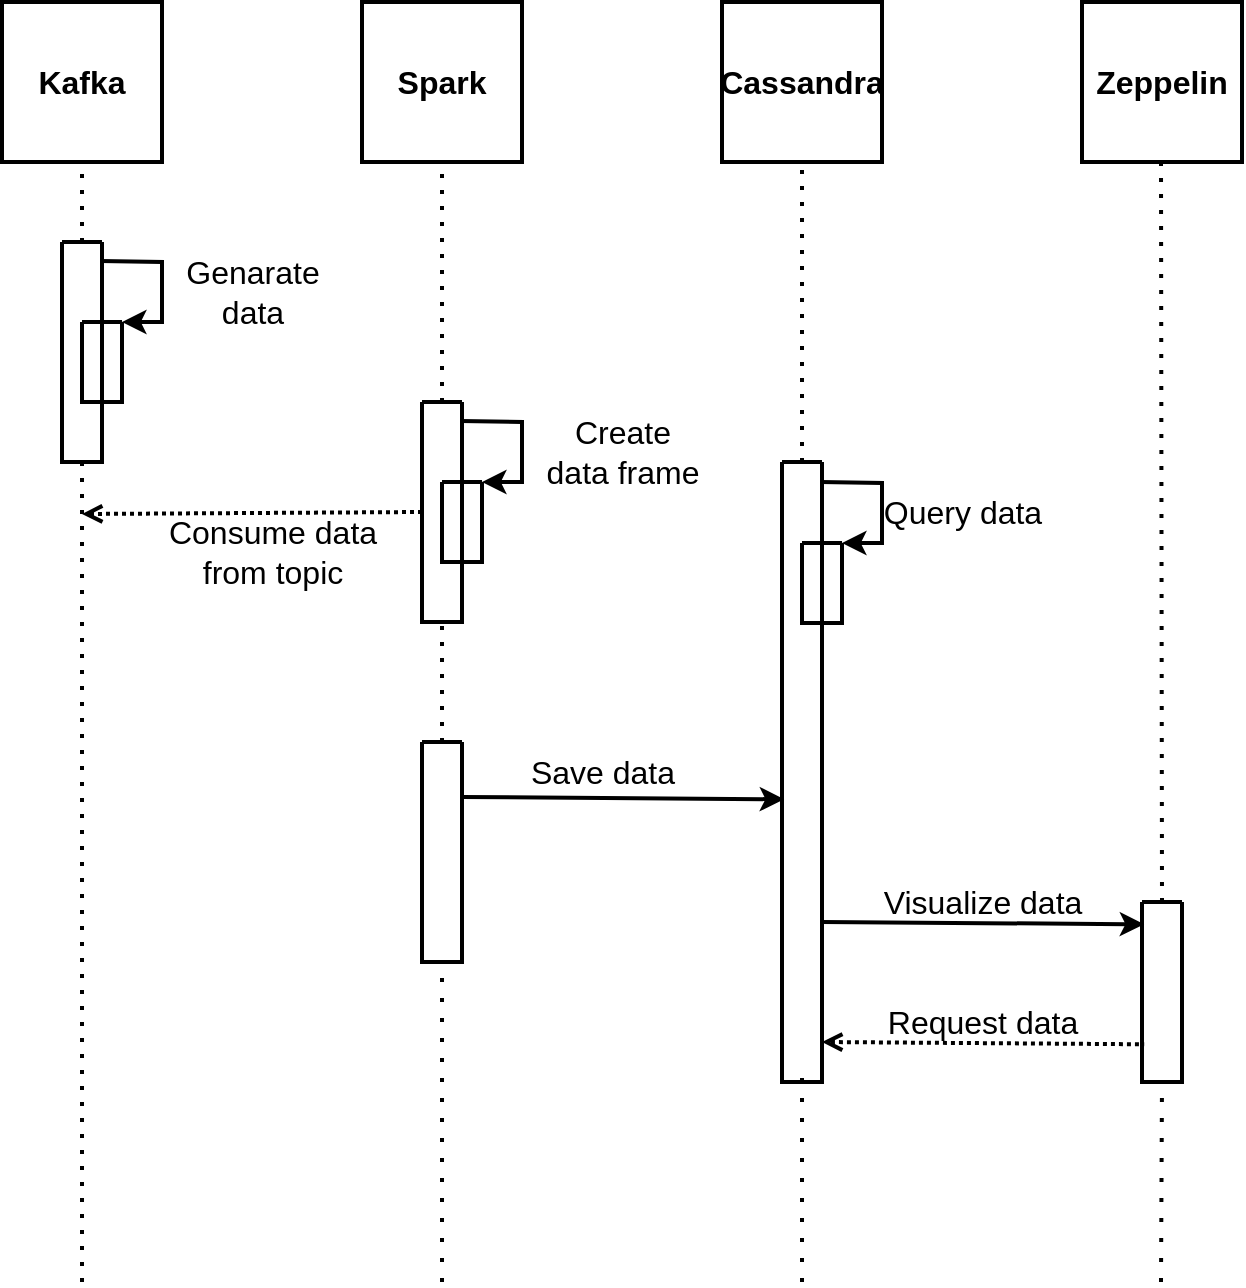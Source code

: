 <mxfile version="20.2.8" type="github">
  <diagram id="ms_jMZr8o57xnnPuSVnw" name="Trang-1">
    <mxGraphModel dx="1020" dy="519" grid="1" gridSize="10" guides="1" tooltips="1" connect="1" arrows="1" fold="1" page="1" pageScale="1" pageWidth="827" pageHeight="1169" math="0" shadow="0">
      <root>
        <mxCell id="0" />
        <mxCell id="1" parent="0" />
        <mxCell id="xyJbHVWMSOcL-0cqDFhM-46" value="" style="endArrow=classic;html=1;rounded=0;strokeWidth=2;fontSize=16;exitX=1;exitY=0.25;exitDx=0;exitDy=0;entryX=0.055;entryY=0.544;entryDx=0;entryDy=0;entryPerimeter=0;" parent="1" source="xyJbHVWMSOcL-0cqDFhM-37" target="xyJbHVWMSOcL-0cqDFhM-38" edge="1">
          <mxGeometry width="50" height="50" relative="1" as="geometry">
            <mxPoint x="330" y="440" as="sourcePoint" />
            <mxPoint x="380" y="390" as="targetPoint" />
          </mxGeometry>
        </mxCell>
        <mxCell id="xyJbHVWMSOcL-0cqDFhM-2" value="&lt;b&gt;&lt;font style=&quot;font-size: 16px;&quot;&gt;Kafka&lt;/font&gt;&lt;/b&gt;" style="whiteSpace=wrap;html=1;aspect=fixed;strokeWidth=2;" parent="1" vertex="1">
          <mxGeometry x="80" y="80" width="80" height="80" as="geometry" />
        </mxCell>
        <mxCell id="xyJbHVWMSOcL-0cqDFhM-3" value="&lt;b&gt;&lt;font style=&quot;font-size: 16px;&quot;&gt;Spark&lt;/font&gt;&lt;/b&gt;" style="whiteSpace=wrap;html=1;aspect=fixed;strokeWidth=2;" parent="1" vertex="1">
          <mxGeometry x="260" y="80" width="80" height="80" as="geometry" />
        </mxCell>
        <mxCell id="xyJbHVWMSOcL-0cqDFhM-4" value="&lt;b&gt;&lt;font style=&quot;font-size: 16px;&quot;&gt;Cassandra&lt;/font&gt;&lt;/b&gt;" style="whiteSpace=wrap;html=1;aspect=fixed;strokeWidth=2;" parent="1" vertex="1">
          <mxGeometry x="440" y="80" width="80" height="80" as="geometry" />
        </mxCell>
        <mxCell id="xyJbHVWMSOcL-0cqDFhM-5" value="&lt;b&gt;&lt;font style=&quot;font-size: 16px;&quot;&gt;Zeppelin&lt;/font&gt;&lt;/b&gt;" style="whiteSpace=wrap;html=1;aspect=fixed;strokeWidth=2;" parent="1" vertex="1">
          <mxGeometry x="620" y="80" width="80" height="80" as="geometry" />
        </mxCell>
        <mxCell id="xyJbHVWMSOcL-0cqDFhM-6" value="" style="endArrow=none;dashed=1;html=1;dashPattern=1 3;strokeWidth=2;rounded=0;fontSize=16;entryX=0.5;entryY=1;entryDx=0;entryDy=0;exitX=0.5;exitY=0;exitDx=0;exitDy=0;" parent="1" source="xyJbHVWMSOcL-0cqDFhM-10" target="xyJbHVWMSOcL-0cqDFhM-2" edge="1">
          <mxGeometry width="50" height="50" relative="1" as="geometry">
            <mxPoint x="200" y="300" as="sourcePoint" />
            <mxPoint x="440" y="210" as="targetPoint" />
          </mxGeometry>
        </mxCell>
        <mxCell id="xyJbHVWMSOcL-0cqDFhM-7" value="" style="endArrow=none;dashed=1;html=1;dashPattern=1 3;strokeWidth=2;rounded=0;fontSize=16;entryX=0.5;entryY=1;entryDx=0;entryDy=0;exitX=0.5;exitY=0;exitDx=0;exitDy=0;" parent="1" source="xyJbHVWMSOcL-0cqDFhM-34" target="xyJbHVWMSOcL-0cqDFhM-3" edge="1">
          <mxGeometry width="50" height="50" relative="1" as="geometry">
            <mxPoint x="410" y="570" as="sourcePoint" />
            <mxPoint x="400" y="300" as="targetPoint" />
          </mxGeometry>
        </mxCell>
        <mxCell id="xyJbHVWMSOcL-0cqDFhM-8" value="" style="endArrow=none;dashed=1;html=1;dashPattern=1 3;strokeWidth=2;rounded=0;fontSize=16;exitX=0.5;exitY=0;exitDx=0;exitDy=0;" parent="1" source="xyJbHVWMSOcL-0cqDFhM-38" edge="1">
          <mxGeometry width="50" height="50" relative="1" as="geometry">
            <mxPoint x="479.5" y="290" as="sourcePoint" />
            <mxPoint x="480" y="160" as="targetPoint" />
          </mxGeometry>
        </mxCell>
        <mxCell id="xyJbHVWMSOcL-0cqDFhM-9" value="" style="endArrow=none;dashed=1;html=1;dashPattern=1 3;strokeWidth=2;rounded=0;fontSize=16;entryX=0.5;entryY=1;entryDx=0;entryDy=0;exitX=0.5;exitY=0;exitDx=0;exitDy=0;" parent="1" edge="1" source="xyJbHVWMSOcL-0cqDFhM-42">
          <mxGeometry width="50" height="50" relative="1" as="geometry">
            <mxPoint x="660" y="310" as="sourcePoint" />
            <mxPoint x="659.5" y="160" as="targetPoint" />
          </mxGeometry>
        </mxCell>
        <mxCell id="xyJbHVWMSOcL-0cqDFhM-13" value="" style="swimlane;startSize=0;strokeWidth=2;fontSize=16;labelBackgroundColor=none;fillStyle=auto;" parent="1" vertex="1">
          <mxGeometry x="120" y="240" width="20" height="40" as="geometry">
            <mxRectangle x="130" y="240" width="50" height="40" as="alternateBounds" />
          </mxGeometry>
        </mxCell>
        <mxCell id="xyJbHVWMSOcL-0cqDFhM-16" value="" style="endArrow=none;dashed=1;html=1;dashPattern=1 3;strokeWidth=2;rounded=0;fontSize=16;entryX=0.5;entryY=1;entryDx=0;entryDy=0;" parent="1" target="xyJbHVWMSOcL-0cqDFhM-10" edge="1">
          <mxGeometry width="50" height="50" relative="1" as="geometry">
            <mxPoint x="120" y="720" as="sourcePoint" />
            <mxPoint x="120" y="320" as="targetPoint" />
          </mxGeometry>
        </mxCell>
        <mxCell id="xyJbHVWMSOcL-0cqDFhM-10" value="" style="swimlane;startSize=0;strokeWidth=2;fontSize=16;labelBackgroundColor=none;fillStyle=auto;" parent="1" vertex="1">
          <mxGeometry x="110" y="200" width="20" height="110" as="geometry">
            <mxRectangle x="110" y="200" width="50" height="40" as="alternateBounds" />
          </mxGeometry>
        </mxCell>
        <mxCell id="xyJbHVWMSOcL-0cqDFhM-32" value="" style="endArrow=classic;html=1;rounded=0;strokeWidth=2;fontSize=16;exitX=0.964;exitY=0.086;exitDx=0;exitDy=0;exitPerimeter=0;entryX=1;entryY=0;entryDx=0;entryDy=0;" parent="1" source="xyJbHVWMSOcL-0cqDFhM-10" target="xyJbHVWMSOcL-0cqDFhM-13" edge="1">
          <mxGeometry width="50" height="50" relative="1" as="geometry">
            <mxPoint x="330" y="230" as="sourcePoint" />
            <mxPoint x="200" y="250" as="targetPoint" />
            <Array as="points">
              <mxPoint x="160" y="210" />
              <mxPoint x="160" y="240" />
            </Array>
          </mxGeometry>
        </mxCell>
        <mxCell id="xyJbHVWMSOcL-0cqDFhM-33" value="" style="swimlane;startSize=0;strokeWidth=2;fontSize=16;labelBackgroundColor=none;fillStyle=auto;" parent="1" vertex="1">
          <mxGeometry x="300" y="320" width="20" height="40" as="geometry">
            <mxRectangle x="130" y="240" width="50" height="40" as="alternateBounds" />
          </mxGeometry>
        </mxCell>
        <mxCell id="xyJbHVWMSOcL-0cqDFhM-34" value="" style="swimlane;startSize=0;strokeWidth=2;fontSize=16;labelBackgroundColor=none;fillStyle=auto;" parent="1" vertex="1">
          <mxGeometry x="290" y="280" width="20" height="110" as="geometry">
            <mxRectangle x="110" y="200" width="50" height="40" as="alternateBounds" />
          </mxGeometry>
        </mxCell>
        <mxCell id="xyJbHVWMSOcL-0cqDFhM-35" value="" style="endArrow=classic;html=1;rounded=0;strokeWidth=2;fontSize=16;exitX=0.964;exitY=0.086;exitDx=0;exitDy=0;exitPerimeter=0;entryX=1;entryY=0;entryDx=0;entryDy=0;" parent="1" source="xyJbHVWMSOcL-0cqDFhM-34" target="xyJbHVWMSOcL-0cqDFhM-33" edge="1">
          <mxGeometry width="50" height="50" relative="1" as="geometry">
            <mxPoint x="510" y="310" as="sourcePoint" />
            <mxPoint x="380" y="330" as="targetPoint" />
            <Array as="points">
              <mxPoint x="340" y="290" />
              <mxPoint x="340" y="320" />
            </Array>
          </mxGeometry>
        </mxCell>
        <mxCell id="xyJbHVWMSOcL-0cqDFhM-36" value="" style="endArrow=open;html=1;rounded=0;strokeWidth=2;fontSize=16;exitX=0;exitY=0.5;exitDx=0;exitDy=0;dashed=1;dashPattern=1 1;endFill=0;" parent="1" source="xyJbHVWMSOcL-0cqDFhM-34" edge="1">
          <mxGeometry width="50" height="50" relative="1" as="geometry">
            <mxPoint x="330" y="320" as="sourcePoint" />
            <mxPoint x="120" y="336" as="targetPoint" />
          </mxGeometry>
        </mxCell>
        <mxCell id="xyJbHVWMSOcL-0cqDFhM-37" value="" style="swimlane;startSize=0;strokeWidth=2;fontSize=16;labelBackgroundColor=none;fillStyle=auto;" parent="1" vertex="1">
          <mxGeometry x="290" y="450" width="20" height="110" as="geometry">
            <mxRectangle x="110" y="200" width="50" height="40" as="alternateBounds" />
          </mxGeometry>
        </mxCell>
        <mxCell id="xyJbHVWMSOcL-0cqDFhM-38" value="" style="swimlane;startSize=0;strokeWidth=2;fontSize=16;labelBackgroundColor=none;fillStyle=auto;" parent="1" vertex="1">
          <mxGeometry x="470" y="310" width="20" height="310" as="geometry">
            <mxRectangle x="110" y="200" width="50" height="40" as="alternateBounds" />
          </mxGeometry>
        </mxCell>
        <mxCell id="xyJbHVWMSOcL-0cqDFhM-39" value="" style="endArrow=none;dashed=1;html=1;dashPattern=1 3;strokeWidth=2;rounded=0;fontSize=16;entryX=0.5;entryY=1;entryDx=0;entryDy=0;exitX=0.5;exitY=0;exitDx=0;exitDy=0;" parent="1" source="xyJbHVWMSOcL-0cqDFhM-37" target="xyJbHVWMSOcL-0cqDFhM-34" edge="1">
          <mxGeometry width="50" height="50" relative="1" as="geometry">
            <mxPoint x="330" y="410" as="sourcePoint" />
            <mxPoint x="380" y="360" as="targetPoint" />
          </mxGeometry>
        </mxCell>
        <mxCell id="xyJbHVWMSOcL-0cqDFhM-40" value="" style="swimlane;startSize=0;strokeWidth=2;fontSize=16;labelBackgroundColor=none;fillStyle=auto;" parent="1" vertex="1">
          <mxGeometry x="480" y="350.54" width="20" height="40" as="geometry">
            <mxRectangle x="130" y="240" width="50" height="40" as="alternateBounds" />
          </mxGeometry>
        </mxCell>
        <mxCell id="xyJbHVWMSOcL-0cqDFhM-41" value="" style="endArrow=classic;html=1;rounded=0;strokeWidth=2;fontSize=16;exitX=0.964;exitY=0.086;exitDx=0;exitDy=0;exitPerimeter=0;entryX=1;entryY=0;entryDx=0;entryDy=0;" parent="1" target="xyJbHVWMSOcL-0cqDFhM-40" edge="1">
          <mxGeometry width="50" height="50" relative="1" as="geometry">
            <mxPoint x="489.28" y="320.0" as="sourcePoint" />
            <mxPoint x="560" y="360.54" as="targetPoint" />
            <Array as="points">
              <mxPoint x="520" y="320.54" />
              <mxPoint x="520" y="350.54" />
            </Array>
          </mxGeometry>
        </mxCell>
        <mxCell id="xyJbHVWMSOcL-0cqDFhM-42" value="" style="swimlane;startSize=0;strokeWidth=2;fontSize=16;labelBackgroundColor=none;fillStyle=auto;" parent="1" vertex="1">
          <mxGeometry x="650" y="530" width="20" height="90" as="geometry">
            <mxRectangle x="110" y="200" width="50" height="40" as="alternateBounds" />
          </mxGeometry>
        </mxCell>
        <mxCell id="xyJbHVWMSOcL-0cqDFhM-43" value="&lt;font style=&quot;font-size: 16px;&quot;&gt;Query data&lt;/font&gt;" style="text;html=1;align=center;verticalAlign=middle;resizable=0;points=[];autosize=1;strokeColor=none;fillColor=none;fontSize=16;" parent="1" vertex="1">
          <mxGeometry x="510" y="320" width="100" height="30" as="geometry" />
        </mxCell>
        <mxCell id="xyJbHVWMSOcL-0cqDFhM-44" value="Create&lt;br&gt;data frame" style="text;html=1;align=center;verticalAlign=middle;resizable=0;points=[];autosize=1;strokeColor=none;fillColor=none;fontSize=16;" parent="1" vertex="1">
          <mxGeometry x="340" y="280" width="100" height="50" as="geometry" />
        </mxCell>
        <mxCell id="xyJbHVWMSOcL-0cqDFhM-45" value="Genarate&lt;br&gt;data" style="text;html=1;align=center;verticalAlign=middle;resizable=0;points=[];autosize=1;strokeColor=none;fillColor=none;fontSize=16;" parent="1" vertex="1">
          <mxGeometry x="160" y="200" width="90" height="50" as="geometry" />
        </mxCell>
        <mxCell id="xyJbHVWMSOcL-0cqDFhM-47" value="Save data" style="text;html=1;align=center;verticalAlign=middle;resizable=0;points=[];autosize=1;strokeColor=none;fillColor=none;fontSize=16;" parent="1" vertex="1">
          <mxGeometry x="330" y="450" width="100" height="30" as="geometry" />
        </mxCell>
        <mxCell id="xyJbHVWMSOcL-0cqDFhM-48" value="Consume data&lt;br&gt;from topic" style="text;html=1;align=center;verticalAlign=middle;resizable=0;points=[];autosize=1;strokeColor=none;fillColor=none;fontSize=16;" parent="1" vertex="1">
          <mxGeometry x="150" y="330" width="130" height="50" as="geometry" />
        </mxCell>
        <mxCell id="xyJbHVWMSOcL-0cqDFhM-49" value="" style="endArrow=classic;html=1;rounded=0;strokeWidth=2;fontSize=16;exitX=1;exitY=0.25;exitDx=0;exitDy=0;entryX=0.055;entryY=0.544;entryDx=0;entryDy=0;entryPerimeter=0;" parent="1" edge="1">
          <mxGeometry width="50" height="50" relative="1" as="geometry">
            <mxPoint x="490" y="540" as="sourcePoint" />
            <mxPoint x="651.1" y="541.14" as="targetPoint" />
          </mxGeometry>
        </mxCell>
        <mxCell id="xyJbHVWMSOcL-0cqDFhM-50" value="" style="endArrow=none;html=1;rounded=0;strokeWidth=2;fontSize=16;exitX=1;exitY=0.25;exitDx=0;exitDy=0;entryX=0.055;entryY=0.544;entryDx=0;entryDy=0;entryPerimeter=0;startArrow=open;startFill=0;endFill=0;dashed=1;dashPattern=1 1;" parent="1" edge="1">
          <mxGeometry width="50" height="50" relative="1" as="geometry">
            <mxPoint x="490" y="600" as="sourcePoint" />
            <mxPoint x="651.1" y="601.14" as="targetPoint" />
          </mxGeometry>
        </mxCell>
        <mxCell id="xyJbHVWMSOcL-0cqDFhM-51" value="Visualize data" style="text;html=1;align=center;verticalAlign=middle;resizable=0;points=[];autosize=1;strokeColor=none;fillColor=none;fontSize=16;" parent="1" vertex="1">
          <mxGeometry x="510" y="515" width="120" height="30" as="geometry" />
        </mxCell>
        <mxCell id="xyJbHVWMSOcL-0cqDFhM-52" value="Request data" style="text;html=1;align=center;verticalAlign=middle;resizable=0;points=[];autosize=1;strokeColor=none;fillColor=none;fontSize=16;" parent="1" vertex="1">
          <mxGeometry x="510" y="575" width="120" height="30" as="geometry" />
        </mxCell>
        <mxCell id="xyJbHVWMSOcL-0cqDFhM-53" value="" style="endArrow=none;dashed=1;html=1;dashPattern=1 4;strokeWidth=2;rounded=0;fontSize=16;entryX=0.5;entryY=1;entryDx=0;entryDy=0;" parent="1" target="xyJbHVWMSOcL-0cqDFhM-37" edge="1">
          <mxGeometry width="50" height="50" relative="1" as="geometry">
            <mxPoint x="300" y="720" as="sourcePoint" />
            <mxPoint x="380" y="550" as="targetPoint" />
          </mxGeometry>
        </mxCell>
        <mxCell id="xyJbHVWMSOcL-0cqDFhM-54" value="" style="endArrow=none;dashed=1;html=1;dashPattern=1 4;strokeWidth=2;rounded=0;fontSize=16;entryX=0.5;entryY=1;entryDx=0;entryDy=0;" parent="1" edge="1">
          <mxGeometry width="50" height="50" relative="1" as="geometry">
            <mxPoint x="480" y="720" as="sourcePoint" />
            <mxPoint x="480" y="610" as="targetPoint" />
          </mxGeometry>
        </mxCell>
        <mxCell id="xyJbHVWMSOcL-0cqDFhM-55" value="" style="endArrow=none;dashed=1;html=1;strokeWidth=2;rounded=0;fontSize=16;dashPattern=1 4;" parent="1" edge="1">
          <mxGeometry width="50" height="50" relative="1" as="geometry">
            <mxPoint x="659.5" y="720" as="sourcePoint" />
            <mxPoint x="660" y="620" as="targetPoint" />
          </mxGeometry>
        </mxCell>
      </root>
    </mxGraphModel>
  </diagram>
</mxfile>
